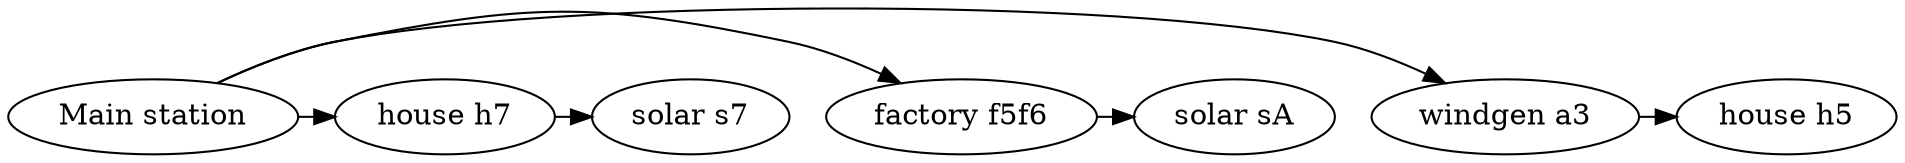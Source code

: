 // The Round Table 
digraph {
	main [label="Main station"]
	h7 [label="house h7"]
	main -> h7 [constraint=false]
	s7 [label="solar s7"]
	h7 -> s7 [constraint=false]
	f5f6 [label="factory f5f6"]
	main -> f5f6 [constraint=false]
	sA [label="solar sA"]
	f5f6 -> sA [constraint=false]
	a3 [label="windgen a3"]
	main -> a3 [constraint=false]
	h5 [label="house h5"]
	a3 -> h5 [constraint=false]
}
